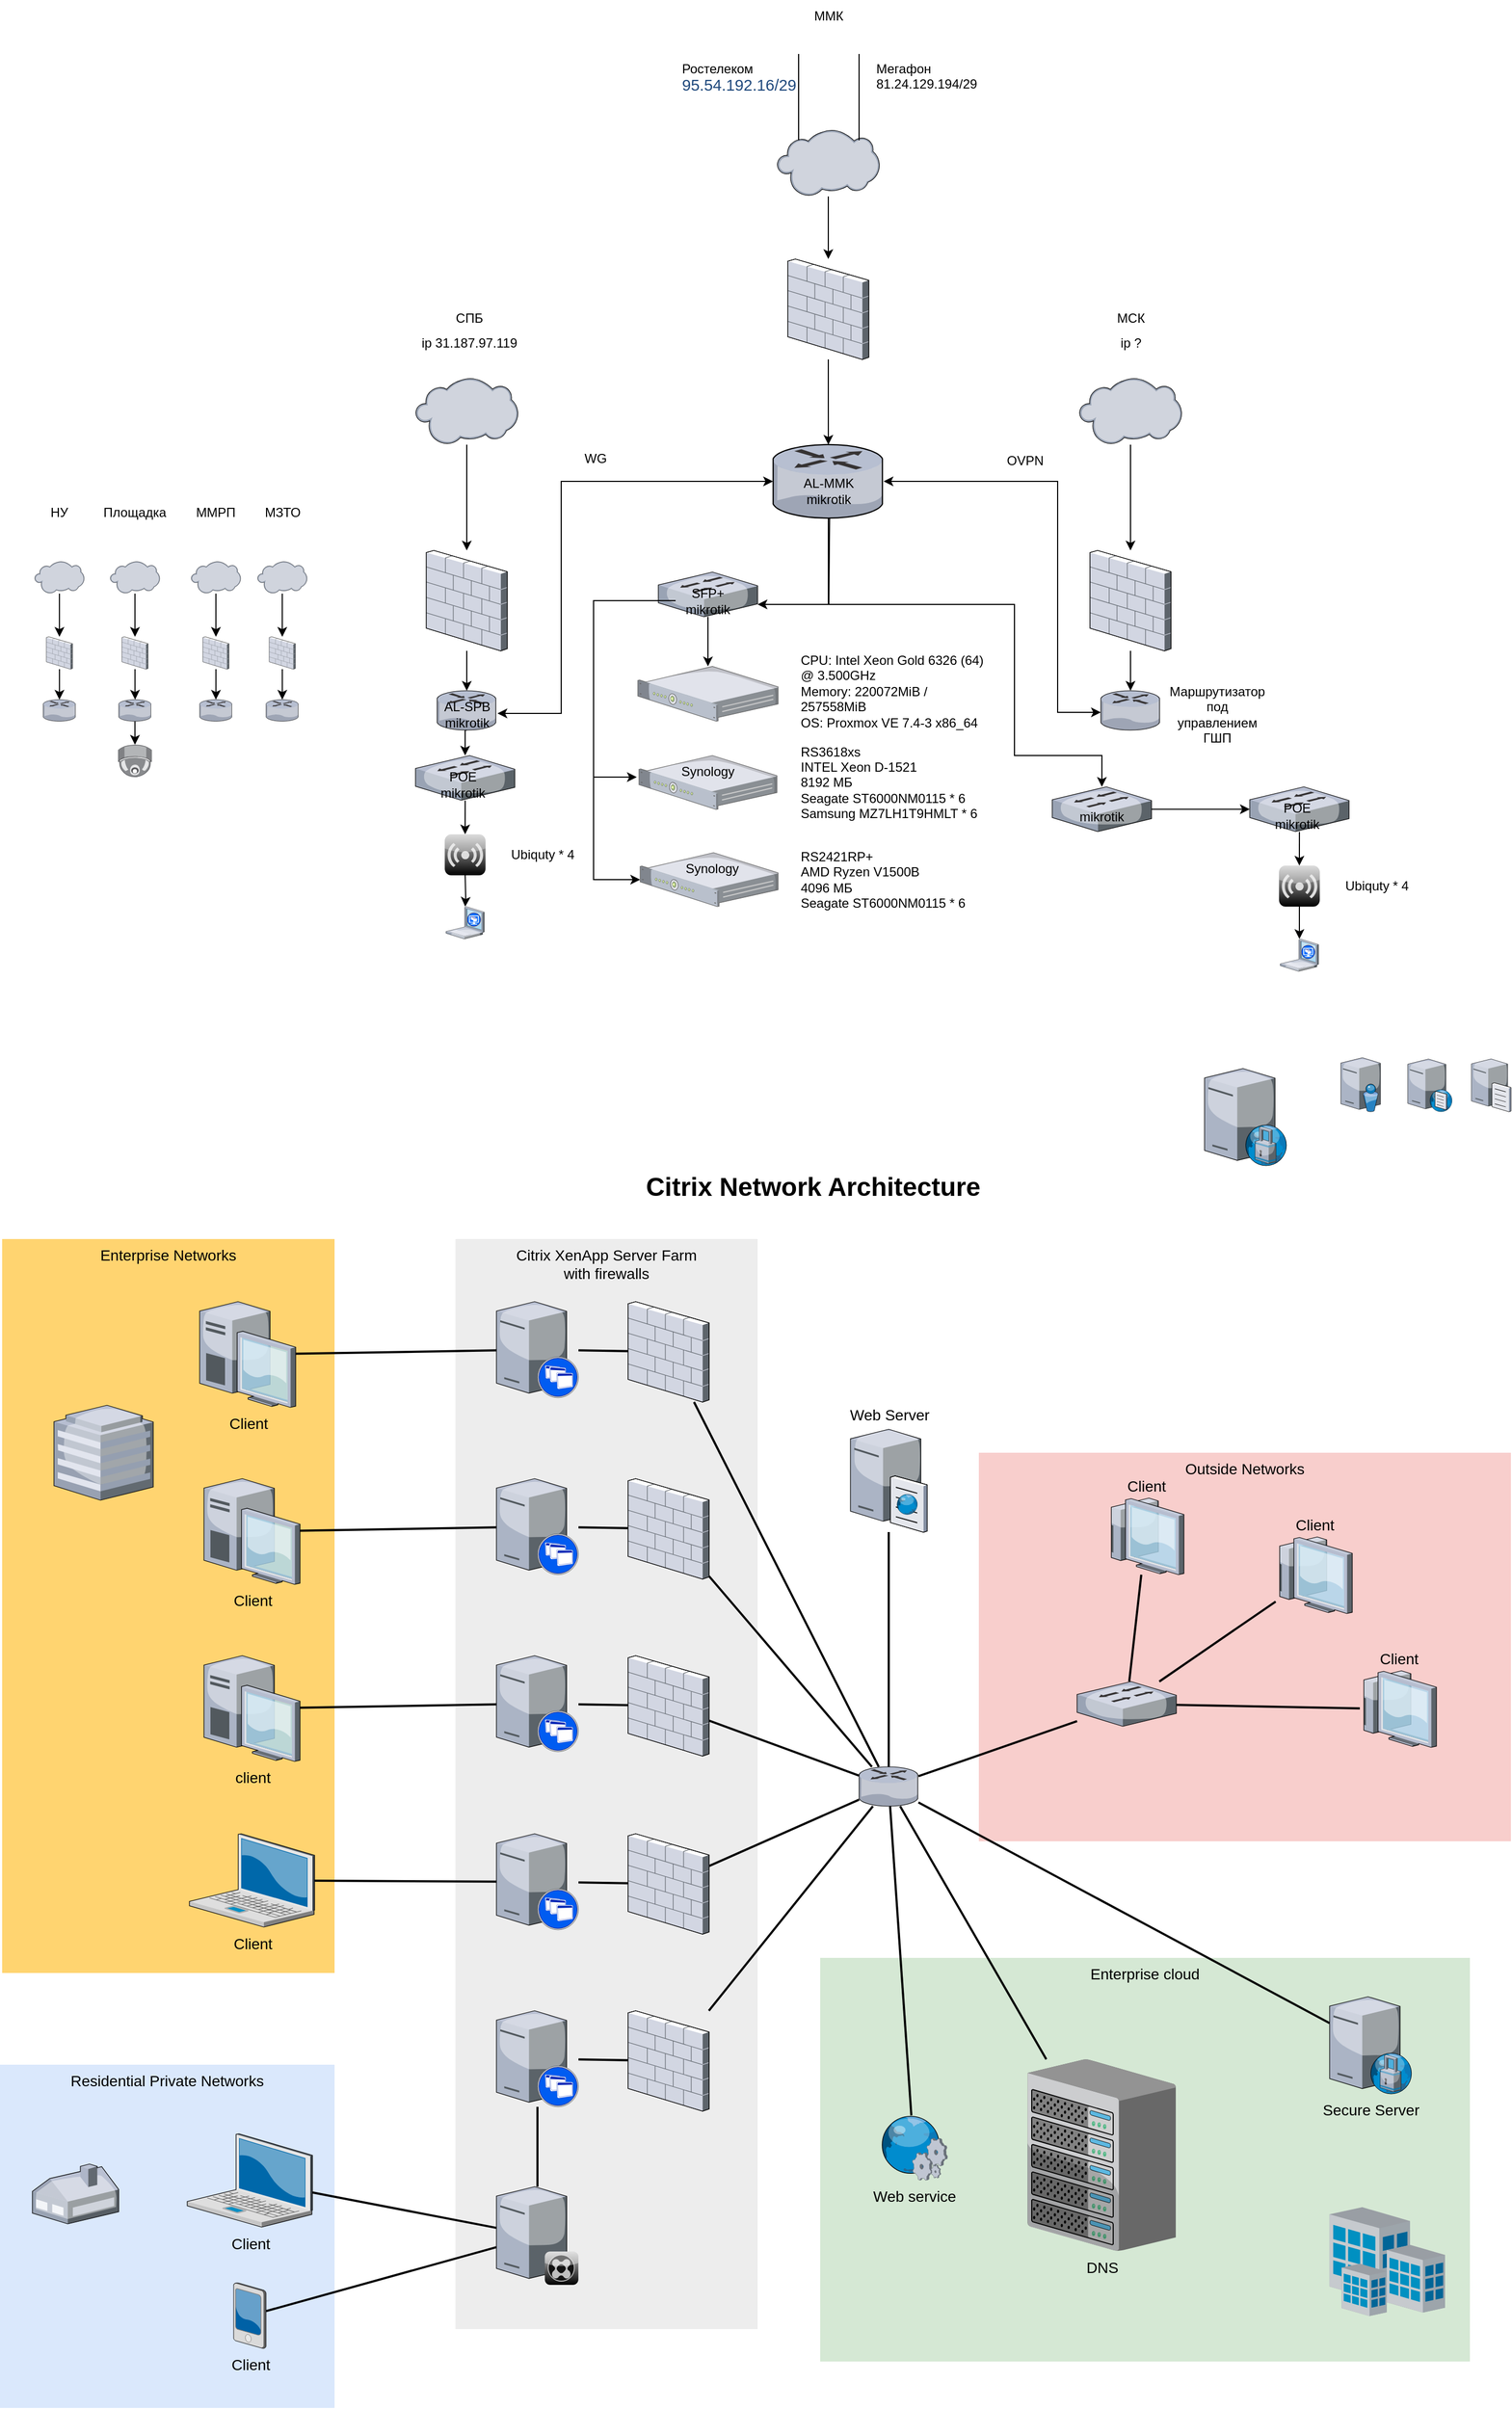 <mxfile version="24.4.13" type="github">
  <diagram name="Page-1" id="e3a06f82-3646-2815-327d-82caf3d4e204">
    <mxGraphModel dx="2074" dy="1114" grid="1" gridSize="10" guides="1" tooltips="1" connect="1" arrows="1" fold="1" page="1" pageScale="1.5" pageWidth="1169" pageHeight="826" background="none" math="0" shadow="0">
      <root>
        <mxCell id="0" style=";html=1;" />
        <mxCell id="1" style=";html=1;" parent="0" />
        <mxCell id="6a7d8f32e03d9370-61" value="Outside Networks" style="whiteSpace=wrap;html=1;fillColor=#f8cecc;fontSize=14;strokeColor=none;verticalAlign=top;" parent="1" vertex="1">
          <mxGeometry x="1027" y="1386" width="493" height="360" as="geometry" />
        </mxCell>
        <mxCell id="6a7d8f32e03d9370-60" value="Enterprise cloud" style="whiteSpace=wrap;html=1;fillColor=#d5e8d4;fontSize=14;strokeColor=none;verticalAlign=top;" parent="1" vertex="1">
          <mxGeometry x="880" y="1854" width="602" height="374" as="geometry" />
        </mxCell>
        <mxCell id="6a7d8f32e03d9370-59" value="Citrix XenApp Server Farm&lt;div&gt;with firewalls&lt;/div&gt;" style="whiteSpace=wrap;html=1;fillColor=#EDEDED;fontSize=14;strokeColor=none;verticalAlign=top;" parent="1" vertex="1">
          <mxGeometry x="542" y="1188" width="280" height="1010" as="geometry" />
        </mxCell>
        <mxCell id="6a7d8f32e03d9370-58" value="Residential Private Networks" style="whiteSpace=wrap;html=1;fillColor=#dae8fc;fontSize=14;strokeColor=none;verticalAlign=top;" parent="1" vertex="1">
          <mxGeometry x="120" y="1953" width="310" height="318" as="geometry" />
        </mxCell>
        <mxCell id="6a7d8f32e03d9370-57" value="Enterprise Networks" style="whiteSpace=wrap;html=1;fillColor=#FFD470;gradientColor=none;fontSize=14;strokeColor=none;verticalAlign=top;" parent="1" vertex="1">
          <mxGeometry x="122" y="1188" width="308" height="680" as="geometry" />
        </mxCell>
        <mxCell id="6a7d8f32e03d9370-36" style="edgeStyle=none;rounded=0;html=1;startSize=10;endSize=10;jettySize=auto;orthogonalLoop=1;fontSize=14;endArrow=none;endFill=0;strokeWidth=2;" parent="1" source="6a7d8f32e03d9370-1" target="6a7d8f32e03d9370-14" edge="1">
          <mxGeometry relative="1" as="geometry" />
        </mxCell>
        <mxCell id="6a7d8f32e03d9370-1" value="Client" style="verticalLabelPosition=bottom;aspect=fixed;html=1;verticalAlign=top;strokeColor=none;shape=mxgraph.citrix.laptop_2;fillColor=#66B2FF;gradientColor=#0066CC;fontSize=14;" parent="1" vertex="1">
          <mxGeometry x="293.5" y="2017" width="116" height="86.5" as="geometry" />
        </mxCell>
        <mxCell id="6a7d8f32e03d9370-35" style="edgeStyle=none;rounded=0;html=1;startSize=10;endSize=10;jettySize=auto;orthogonalLoop=1;fontSize=14;endArrow=none;endFill=0;strokeWidth=2;" parent="1" source="6a7d8f32e03d9370-2" target="6a7d8f32e03d9370-9" edge="1">
          <mxGeometry relative="1" as="geometry" />
        </mxCell>
        <mxCell id="6a7d8f32e03d9370-2" value="Client" style="verticalLabelPosition=bottom;aspect=fixed;html=1;verticalAlign=top;strokeColor=none;shape=mxgraph.citrix.laptop_2;fillColor=#66B2FF;gradientColor=#0066CC;fontSize=14;" parent="1" vertex="1">
          <mxGeometry x="295.5" y="1739" width="116" height="86.5" as="geometry" />
        </mxCell>
        <mxCell id="6a7d8f32e03d9370-34" style="edgeStyle=none;rounded=0;html=1;startSize=10;endSize=10;jettySize=auto;orthogonalLoop=1;fontSize=14;endArrow=none;endFill=0;strokeWidth=2;" parent="1" source="6a7d8f32e03d9370-3" target="6a7d8f32e03d9370-10" edge="1">
          <mxGeometry relative="1" as="geometry" />
        </mxCell>
        <mxCell id="6a7d8f32e03d9370-3" value="client" style="verticalLabelPosition=bottom;aspect=fixed;html=1;verticalAlign=top;strokeColor=none;shape=mxgraph.citrix.desktop;fillColor=#66B2FF;gradientColor=#0066CC;fontSize=14;" parent="1" vertex="1">
          <mxGeometry x="309.0" y="1574" width="89" height="98" as="geometry" />
        </mxCell>
        <mxCell id="6a7d8f32e03d9370-33" style="edgeStyle=none;rounded=0;html=1;startSize=10;endSize=10;jettySize=auto;orthogonalLoop=1;fontSize=14;endArrow=none;endFill=0;strokeWidth=2;" parent="1" source="6a7d8f32e03d9370-4" target="6a7d8f32e03d9370-11" edge="1">
          <mxGeometry relative="1" as="geometry" />
        </mxCell>
        <mxCell id="6a7d8f32e03d9370-4" value="Client" style="verticalLabelPosition=bottom;aspect=fixed;html=1;verticalAlign=top;strokeColor=none;shape=mxgraph.citrix.desktop;fillColor=#66B2FF;gradientColor=#0066CC;fontSize=14;" parent="1" vertex="1">
          <mxGeometry x="309.0" y="1410" width="89" height="98" as="geometry" />
        </mxCell>
        <mxCell id="6a7d8f32e03d9370-32" style="edgeStyle=none;rounded=0;html=1;startSize=10;endSize=10;jettySize=auto;orthogonalLoop=1;fontSize=14;endArrow=none;endFill=0;strokeWidth=2;" parent="1" source="6a7d8f32e03d9370-5" target="6a7d8f32e03d9370-12" edge="1">
          <mxGeometry relative="1" as="geometry" />
        </mxCell>
        <mxCell id="6a7d8f32e03d9370-5" value="Client" style="verticalLabelPosition=bottom;aspect=fixed;html=1;verticalAlign=top;strokeColor=none;shape=mxgraph.citrix.desktop;fillColor=#66B2FF;gradientColor=#0066CC;fontSize=14;" parent="1" vertex="1">
          <mxGeometry x="305.0" y="1246" width="89" height="98" as="geometry" />
        </mxCell>
        <mxCell id="6a7d8f32e03d9370-37" style="edgeStyle=none;rounded=0;html=1;startSize=10;endSize=10;jettySize=auto;orthogonalLoop=1;fontSize=14;endArrow=none;endFill=0;strokeWidth=2;" parent="1" source="6a7d8f32e03d9370-6" target="6a7d8f32e03d9370-14" edge="1">
          <mxGeometry relative="1" as="geometry" />
        </mxCell>
        <mxCell id="6a7d8f32e03d9370-6" value="Client" style="verticalLabelPosition=bottom;aspect=fixed;html=1;verticalAlign=top;strokeColor=none;shape=mxgraph.citrix.pda;fillColor=#66B2FF;gradientColor=#0066CC;fontSize=14;" parent="1" vertex="1">
          <mxGeometry x="336.5" y="2155" width="30" height="61" as="geometry" />
        </mxCell>
        <mxCell id="6a7d8f32e03d9370-39" style="edgeStyle=none;rounded=0;html=1;startSize=10;endSize=10;jettySize=auto;orthogonalLoop=1;fontSize=14;endArrow=none;endFill=0;strokeWidth=2;" parent="1" source="6a7d8f32e03d9370-8" target="6a7d8f32e03d9370-21" edge="1">
          <mxGeometry relative="1" as="geometry">
            <mxPoint x="680" y="1936" as="targetPoint" />
          </mxGeometry>
        </mxCell>
        <mxCell id="6a7d8f32e03d9370-8" value="" style="verticalLabelPosition=bottom;aspect=fixed;html=1;verticalAlign=top;strokeColor=none;shape=mxgraph.citrix.xenapp_server;fillColor=#66B2FF;gradientColor=#0066CC;fontSize=14;" parent="1" vertex="1">
          <mxGeometry x="580.0" y="1903" width="76" height="89" as="geometry" />
        </mxCell>
        <mxCell id="6a7d8f32e03d9370-40" style="edgeStyle=none;rounded=0;html=1;startSize=10;endSize=10;jettySize=auto;orthogonalLoop=1;fontSize=14;endArrow=none;endFill=0;strokeWidth=2;" parent="1" source="6a7d8f32e03d9370-9" target="6a7d8f32e03d9370-20" edge="1">
          <mxGeometry relative="1" as="geometry" />
        </mxCell>
        <mxCell id="6a7d8f32e03d9370-9" value="" style="verticalLabelPosition=bottom;aspect=fixed;html=1;verticalAlign=top;strokeColor=none;shape=mxgraph.citrix.xenapp_server;fillColor=#66B2FF;gradientColor=#0066CC;fontSize=14;" parent="1" vertex="1">
          <mxGeometry x="580.0" y="1739" width="76" height="89" as="geometry" />
        </mxCell>
        <mxCell id="6a7d8f32e03d9370-41" style="edgeStyle=none;rounded=0;html=1;startSize=10;endSize=10;jettySize=auto;orthogonalLoop=1;fontSize=14;endArrow=none;endFill=0;strokeWidth=2;" parent="1" source="6a7d8f32e03d9370-10" target="6a7d8f32e03d9370-19" edge="1">
          <mxGeometry relative="1" as="geometry" />
        </mxCell>
        <mxCell id="6a7d8f32e03d9370-10" value="" style="verticalLabelPosition=bottom;aspect=fixed;html=1;verticalAlign=top;strokeColor=none;shape=mxgraph.citrix.xenapp_server;fillColor=#66B2FF;gradientColor=#0066CC;fontSize=14;" parent="1" vertex="1">
          <mxGeometry x="580.0" y="1574" width="76" height="89" as="geometry" />
        </mxCell>
        <mxCell id="6a7d8f32e03d9370-42" style="edgeStyle=none;rounded=0;html=1;startSize=10;endSize=10;jettySize=auto;orthogonalLoop=1;fontSize=14;endArrow=none;endFill=0;strokeWidth=2;" parent="1" source="6a7d8f32e03d9370-11" target="6a7d8f32e03d9370-18" edge="1">
          <mxGeometry relative="1" as="geometry" />
        </mxCell>
        <mxCell id="6a7d8f32e03d9370-11" value="" style="verticalLabelPosition=bottom;aspect=fixed;html=1;verticalAlign=top;strokeColor=none;shape=mxgraph.citrix.xenapp_server;fillColor=#66B2FF;gradientColor=#0066CC;fontSize=14;" parent="1" vertex="1">
          <mxGeometry x="580.0" y="1410" width="76" height="89" as="geometry" />
        </mxCell>
        <mxCell id="6a7d8f32e03d9370-43" style="edgeStyle=none;rounded=0;html=1;startSize=10;endSize=10;jettySize=auto;orthogonalLoop=1;fontSize=14;endArrow=none;endFill=0;strokeWidth=2;" parent="1" source="6a7d8f32e03d9370-12" target="6a7d8f32e03d9370-17" edge="1">
          <mxGeometry relative="1" as="geometry" />
        </mxCell>
        <mxCell id="6a7d8f32e03d9370-12" value="" style="verticalLabelPosition=bottom;aspect=fixed;html=1;verticalAlign=top;strokeColor=none;shape=mxgraph.citrix.xenapp_server;fillColor=#66B2FF;gradientColor=#0066CC;fontSize=14;" parent="1" vertex="1">
          <mxGeometry x="580.0" y="1246" width="76" height="89" as="geometry" />
        </mxCell>
        <mxCell id="6a7d8f32e03d9370-50" style="edgeStyle=none;rounded=0;html=1;startSize=10;endSize=10;jettySize=auto;orthogonalLoop=1;fontSize=14;endArrow=none;endFill=0;strokeWidth=2;" parent="1" source="6a7d8f32e03d9370-13" target="6a7d8f32e03d9370-16" edge="1">
          <mxGeometry relative="1" as="geometry" />
        </mxCell>
        <mxCell id="6a7d8f32e03d9370-51" style="edgeStyle=none;rounded=0;html=1;startSize=10;endSize=10;jettySize=auto;orthogonalLoop=1;fontSize=14;endArrow=none;endFill=0;strokeWidth=2;" parent="1" source="6a7d8f32e03d9370-13" target="6a7d8f32e03d9370-15" edge="1">
          <mxGeometry relative="1" as="geometry" />
        </mxCell>
        <mxCell id="6a7d8f32e03d9370-52" style="edgeStyle=none;rounded=0;html=1;startSize=10;endSize=10;jettySize=auto;orthogonalLoop=1;fontSize=14;endArrow=none;endFill=0;strokeWidth=2;" parent="1" source="6a7d8f32e03d9370-13" target="6a7d8f32e03d9370-26" edge="1">
          <mxGeometry relative="1" as="geometry" />
        </mxCell>
        <mxCell id="6a7d8f32e03d9370-56" style="edgeStyle=none;rounded=0;html=1;startSize=10;endSize=10;jettySize=auto;orthogonalLoop=1;fontSize=14;endArrow=none;endFill=0;strokeWidth=2;" parent="1" source="6a7d8f32e03d9370-13" target="6a7d8f32e03d9370-25" edge="1">
          <mxGeometry relative="1" as="geometry" />
        </mxCell>
        <mxCell id="6a7d8f32e03d9370-13" value="" style="verticalLabelPosition=bottom;aspect=fixed;html=1;verticalAlign=top;strokeColor=none;shape=mxgraph.citrix.router;fillColor=#66B2FF;gradientColor=#0066CC;fontSize=14;" parent="1" vertex="1">
          <mxGeometry x="916" y="1677" width="55" height="36.5" as="geometry" />
        </mxCell>
        <mxCell id="6a7d8f32e03d9370-38" style="edgeStyle=none;rounded=0;html=1;startSize=10;endSize=10;jettySize=auto;orthogonalLoop=1;fontSize=14;endArrow=none;endFill=0;strokeWidth=2;" parent="1" source="6a7d8f32e03d9370-14" target="6a7d8f32e03d9370-8" edge="1">
          <mxGeometry relative="1" as="geometry" />
        </mxCell>
        <mxCell id="6a7d8f32e03d9370-14" value="" style="verticalLabelPosition=bottom;aspect=fixed;html=1;verticalAlign=top;strokeColor=none;shape=mxgraph.citrix.xenclient_synchronizer;fillColor=#CCCCCC;gradientColor=#000000;gradientDirection=south;fontSize=14;" parent="1" vertex="1">
          <mxGeometry x="580.0" y="2066" width="76" height="91" as="geometry" />
        </mxCell>
        <mxCell id="6a7d8f32e03d9370-15" value="Web Server" style="verticalLabelPosition=top;aspect=fixed;html=1;verticalAlign=bottom;strokeColor=none;shape=mxgraph.citrix.cache_server;fillColor=#66B2FF;gradientColor=#0066CC;fontSize=14;labelPosition=center;align=center;" parent="1" vertex="1">
          <mxGeometry x="908" y="1362" width="71" height="97.5" as="geometry" />
        </mxCell>
        <mxCell id="6a7d8f32e03d9370-16" value="DNS" style="verticalLabelPosition=bottom;aspect=fixed;html=1;verticalAlign=top;strokeColor=none;shape=mxgraph.citrix.chassis;fillColor=#66B2FF;gradientColor=#0066CC;fontSize=14;" parent="1" vertex="1">
          <mxGeometry x="1072" y="1948" width="137.5" height="177.5" as="geometry" />
        </mxCell>
        <mxCell id="6a7d8f32e03d9370-44" style="edgeStyle=none;rounded=0;html=1;startSize=10;endSize=10;jettySize=auto;orthogonalLoop=1;fontSize=14;endArrow=none;endFill=0;strokeWidth=2;" parent="1" source="6a7d8f32e03d9370-17" target="6a7d8f32e03d9370-13" edge="1">
          <mxGeometry relative="1" as="geometry" />
        </mxCell>
        <mxCell id="6a7d8f32e03d9370-17" value="" style="verticalLabelPosition=bottom;aspect=fixed;html=1;verticalAlign=top;strokeColor=none;shape=mxgraph.citrix.firewall;fillColor=#66B2FF;gradientColor=#0066CC;fontSize=14;" parent="1" vertex="1">
          <mxGeometry x="702" y="1246" width="75" height="93" as="geometry" />
        </mxCell>
        <mxCell id="6a7d8f32e03d9370-45" style="edgeStyle=none;rounded=0;html=1;startSize=10;endSize=10;jettySize=auto;orthogonalLoop=1;fontSize=14;endArrow=none;endFill=0;strokeWidth=2;" parent="1" source="6a7d8f32e03d9370-18" target="6a7d8f32e03d9370-13" edge="1">
          <mxGeometry relative="1" as="geometry" />
        </mxCell>
        <mxCell id="6a7d8f32e03d9370-18" value="" style="verticalLabelPosition=bottom;aspect=fixed;html=1;verticalAlign=top;strokeColor=none;shape=mxgraph.citrix.firewall;fillColor=#66B2FF;gradientColor=#0066CC;fontSize=14;" parent="1" vertex="1">
          <mxGeometry x="702" y="1410" width="75" height="93" as="geometry" />
        </mxCell>
        <mxCell id="6a7d8f32e03d9370-46" style="edgeStyle=none;rounded=0;html=1;startSize=10;endSize=10;jettySize=auto;orthogonalLoop=1;fontSize=14;endArrow=none;endFill=0;strokeWidth=2;" parent="1" source="6a7d8f32e03d9370-19" target="6a7d8f32e03d9370-13" edge="1">
          <mxGeometry relative="1" as="geometry" />
        </mxCell>
        <mxCell id="6a7d8f32e03d9370-19" value="" style="verticalLabelPosition=bottom;aspect=fixed;html=1;verticalAlign=top;strokeColor=none;shape=mxgraph.citrix.firewall;fillColor=#66B2FF;gradientColor=#0066CC;fontSize=14;" parent="1" vertex="1">
          <mxGeometry x="702" y="1574" width="75" height="93" as="geometry" />
        </mxCell>
        <mxCell id="6a7d8f32e03d9370-47" style="edgeStyle=none;rounded=0;html=1;startSize=10;endSize=10;jettySize=auto;orthogonalLoop=1;fontSize=14;endArrow=none;endFill=0;strokeWidth=2;" parent="1" source="6a7d8f32e03d9370-20" target="6a7d8f32e03d9370-13" edge="1">
          <mxGeometry relative="1" as="geometry" />
        </mxCell>
        <mxCell id="6a7d8f32e03d9370-20" value="" style="verticalLabelPosition=bottom;aspect=fixed;html=1;verticalAlign=top;strokeColor=none;shape=mxgraph.citrix.firewall;fillColor=#66B2FF;gradientColor=#0066CC;fontSize=14;" parent="1" vertex="1">
          <mxGeometry x="702" y="1739" width="75" height="93" as="geometry" />
        </mxCell>
        <mxCell id="6a7d8f32e03d9370-48" style="edgeStyle=none;rounded=0;html=1;startSize=10;endSize=10;jettySize=auto;orthogonalLoop=1;fontSize=14;endArrow=none;endFill=0;strokeWidth=2;" parent="1" source="6a7d8f32e03d9370-21" target="6a7d8f32e03d9370-13" edge="1">
          <mxGeometry relative="1" as="geometry" />
        </mxCell>
        <mxCell id="6a7d8f32e03d9370-21" value="" style="verticalLabelPosition=bottom;aspect=fixed;html=1;verticalAlign=top;strokeColor=none;shape=mxgraph.citrix.firewall;fillColor=#66B2FF;gradientColor=#0066CC;fontSize=14;" parent="1" vertex="1">
          <mxGeometry x="702" y="1903" width="75" height="93" as="geometry" />
        </mxCell>
        <mxCell id="6a7d8f32e03d9370-23" value="" style="verticalLabelPosition=bottom;aspect=fixed;html=1;verticalAlign=top;strokeColor=none;shape=mxgraph.citrix.home_office;fillColor=#66B2FF;gradientColor=#0066CC;fontSize=14;" parent="1" vertex="1">
          <mxGeometry x="150" y="2045" width="80" height="55.5" as="geometry" />
        </mxCell>
        <mxCell id="6a7d8f32e03d9370-24" value="" style="verticalLabelPosition=bottom;aspect=fixed;html=1;verticalAlign=top;strokeColor=none;shape=mxgraph.citrix.hq_enterprise;fillColor=#66B2FF;gradientColor=#0066CC;fontSize=14;" parent="1" vertex="1">
          <mxGeometry x="170" y="1342" width="92" height="88" as="geometry" />
        </mxCell>
        <mxCell id="6a7d8f32e03d9370-25" value="Secure Server" style="verticalLabelPosition=bottom;aspect=fixed;html=1;verticalAlign=top;strokeColor=none;shape=mxgraph.citrix.proxy_server;fillColor=#66B2FF;gradientColor=#0066CC;fontSize=14;" parent="1" vertex="1">
          <mxGeometry x="1352" y="1890" width="76.5" height="90" as="geometry" />
        </mxCell>
        <mxCell id="6a7d8f32e03d9370-53" style="edgeStyle=none;rounded=0;html=1;startSize=10;endSize=10;jettySize=auto;orthogonalLoop=1;fontSize=14;endArrow=none;endFill=0;strokeWidth=2;" parent="1" source="6a7d8f32e03d9370-26" target="6a7d8f32e03d9370-29" edge="1">
          <mxGeometry relative="1" as="geometry" />
        </mxCell>
        <mxCell id="6a7d8f32e03d9370-54" style="edgeStyle=none;rounded=0;html=1;startSize=10;endSize=10;jettySize=auto;orthogonalLoop=1;fontSize=14;endArrow=none;endFill=0;strokeWidth=2;" parent="1" source="6a7d8f32e03d9370-26" target="6a7d8f32e03d9370-28" edge="1">
          <mxGeometry relative="1" as="geometry" />
        </mxCell>
        <mxCell id="6a7d8f32e03d9370-55" style="edgeStyle=none;rounded=0;html=1;startSize=10;endSize=10;jettySize=auto;orthogonalLoop=1;fontSize=14;endArrow=none;endFill=0;strokeWidth=2;" parent="1" source="6a7d8f32e03d9370-26" target="6a7d8f32e03d9370-27" edge="1">
          <mxGeometry relative="1" as="geometry" />
        </mxCell>
        <mxCell id="6a7d8f32e03d9370-26" value="" style="verticalLabelPosition=bottom;aspect=fixed;html=1;verticalAlign=top;strokeColor=none;shape=mxgraph.citrix.switch;fillColor=#66B2FF;gradientColor=#0066CC;fontSize=14;" parent="1" vertex="1">
          <mxGeometry x="1118" y="1598" width="92" height="41.5" as="geometry" />
        </mxCell>
        <mxCell id="6a7d8f32e03d9370-27" value="Client" style="verticalLabelPosition=top;aspect=fixed;html=1;verticalAlign=bottom;strokeColor=none;shape=mxgraph.citrix.thin_client;fillColor=#66B2FF;gradientColor=#0066CC;fontSize=14;labelPosition=center;align=center;" parent="1" vertex="1">
          <mxGeometry x="1380" y="1588" width="71" height="71" as="geometry" />
        </mxCell>
        <mxCell id="6a7d8f32e03d9370-28" value="Client" style="verticalLabelPosition=top;aspect=fixed;html=1;verticalAlign=bottom;strokeColor=none;shape=mxgraph.citrix.thin_client;fillColor=#66B2FF;gradientColor=#0066CC;fontSize=14;labelPosition=center;align=center;" parent="1" vertex="1">
          <mxGeometry x="1302" y="1464" width="71" height="71" as="geometry" />
        </mxCell>
        <mxCell id="6a7d8f32e03d9370-29" value="Client" style="verticalLabelPosition=top;aspect=fixed;html=1;verticalAlign=bottom;strokeColor=none;shape=mxgraph.citrix.thin_client;fillColor=#66B2FF;gradientColor=#0066CC;fontSize=14;labelPosition=center;align=center;" parent="1" vertex="1">
          <mxGeometry x="1146" y="1428" width="71" height="71" as="geometry" />
        </mxCell>
        <mxCell id="6a7d8f32e03d9370-49" style="edgeStyle=none;rounded=0;html=1;startSize=10;endSize=10;jettySize=auto;orthogonalLoop=1;fontSize=14;endArrow=none;endFill=0;strokeWidth=2;" parent="1" source="6a7d8f32e03d9370-30" target="6a7d8f32e03d9370-13" edge="1">
          <mxGeometry relative="1" as="geometry" />
        </mxCell>
        <mxCell id="6a7d8f32e03d9370-30" value="Web service" style="verticalLabelPosition=bottom;aspect=fixed;html=1;verticalAlign=top;strokeColor=none;shape=mxgraph.citrix.web_service;fillColor=#66B2FF;gradientColor=#0066CC;fontSize=14;" parent="1" vertex="1">
          <mxGeometry x="935" y="2000" width="63" height="60" as="geometry" />
        </mxCell>
        <mxCell id="6a7d8f32e03d9370-31" value="" style="verticalLabelPosition=bottom;aspect=fixed;html=1;verticalAlign=top;strokeColor=none;shape=mxgraph.citrix.site;fillColor=#66B2FF;gradientColor=#0066CC;fontSize=14;" parent="1" vertex="1">
          <mxGeometry x="1352" y="2085" width="107" height="101" as="geometry" />
        </mxCell>
        <mxCell id="6a7d8f32e03d9370-62" value="Citrix Network Architecture" style="text;strokeColor=none;fillColor=none;html=1;fontSize=24;fontStyle=1;verticalAlign=middle;align=center;" parent="1" vertex="1">
          <mxGeometry x="442" y="1120" width="861" height="40" as="geometry" />
        </mxCell>
        <mxCell id="Mf7CiAhr9wkfiSuJtNNp-31" value="" style="edgeStyle=orthogonalEdgeStyle;rounded=0;orthogonalLoop=1;jettySize=auto;html=1;" edge="1" parent="1" source="Mf7CiAhr9wkfiSuJtNNp-1" target="Mf7CiAhr9wkfiSuJtNNp-55">
          <mxGeometry relative="1" as="geometry">
            <mxPoint x="850" y="600" as="targetPoint" />
            <Array as="points">
              <mxPoint x="888" y="600" />
            </Array>
          </mxGeometry>
        </mxCell>
        <mxCell id="Mf7CiAhr9wkfiSuJtNNp-35" value="" style="edgeStyle=orthogonalEdgeStyle;rounded=0;orthogonalLoop=1;jettySize=auto;html=1;entryX=1.018;entryY=0.575;entryDx=0;entryDy=0;entryPerimeter=0;startArrow=classic;startFill=1;" edge="1" parent="1" source="Mf7CiAhr9wkfiSuJtNNp-1" target="Mf7CiAhr9wkfiSuJtNNp-2">
          <mxGeometry relative="1" as="geometry">
            <mxPoint x="756.27" y="486" as="targetPoint" />
            <Array as="points">
              <mxPoint x="640" y="486" />
              <mxPoint x="640" y="701" />
            </Array>
          </mxGeometry>
        </mxCell>
        <mxCell id="Mf7CiAhr9wkfiSuJtNNp-36" value="" style="edgeStyle=orthogonalEdgeStyle;rounded=0;orthogonalLoop=1;jettySize=auto;html=1;entryX=0;entryY=0.548;entryDx=0;entryDy=0;entryPerimeter=0;startArrow=classic;startFill=1;" edge="1" parent="1" source="Mf7CiAhr9wkfiSuJtNNp-1" target="Mf7CiAhr9wkfiSuJtNNp-3">
          <mxGeometry relative="1" as="geometry">
            <mxPoint x="1018.73" y="486" as="targetPoint" />
            <Array as="points">
              <mxPoint x="1100" y="486" />
              <mxPoint x="1100" y="700" />
            </Array>
          </mxGeometry>
        </mxCell>
        <mxCell id="Mf7CiAhr9wkfiSuJtNNp-1" value="" style="verticalLabelPosition=bottom;aspect=fixed;html=1;verticalAlign=top;strokeColor=none;shape=mxgraph.citrix.router;fillColor=#66B2FF;gradientColor=#0066CC;fontSize=14;" vertex="1" parent="1">
          <mxGeometry x="836.27" y="452" width="102.46" height="68" as="geometry" />
        </mxCell>
        <mxCell id="Mf7CiAhr9wkfiSuJtNNp-106" value="" style="edgeStyle=orthogonalEdgeStyle;rounded=0;orthogonalLoop=1;jettySize=auto;html=1;exitX=0.5;exitY=1;exitDx=0;exitDy=0;" edge="1" parent="1" source="Mf7CiAhr9wkfiSuJtNNp-51" target="Mf7CiAhr9wkfiSuJtNNp-99">
          <mxGeometry relative="1" as="geometry">
            <Array as="points">
              <mxPoint x="551" y="717" />
            </Array>
          </mxGeometry>
        </mxCell>
        <mxCell id="Mf7CiAhr9wkfiSuJtNNp-2" value="" style="verticalLabelPosition=bottom;aspect=fixed;html=1;verticalAlign=top;strokeColor=none;shape=mxgraph.citrix.router;fillColor=#66B2FF;gradientColor=#0066CC;fontSize=14;" vertex="1" parent="1">
          <mxGeometry x="525" y="680" width="55" height="36.5" as="geometry" />
        </mxCell>
        <mxCell id="Mf7CiAhr9wkfiSuJtNNp-3" value="" style="verticalLabelPosition=bottom;aspect=fixed;html=1;verticalAlign=top;strokeColor=none;shape=mxgraph.citrix.router;fillColor=#66B2FF;gradientColor=#0066CC;fontSize=14;" vertex="1" parent="1">
          <mxGeometry x="1140" y="680" width="55" height="36.5" as="geometry" />
        </mxCell>
        <mxCell id="Mf7CiAhr9wkfiSuJtNNp-43" value="" style="edgeStyle=orthogonalEdgeStyle;rounded=0;orthogonalLoop=1;jettySize=auto;html=1;" edge="1" parent="1" source="Mf7CiAhr9wkfiSuJtNNp-4" target="Mf7CiAhr9wkfiSuJtNNp-2">
          <mxGeometry relative="1" as="geometry" />
        </mxCell>
        <mxCell id="Mf7CiAhr9wkfiSuJtNNp-4" value="" style="verticalLabelPosition=bottom;sketch=0;aspect=fixed;html=1;verticalAlign=top;strokeColor=none;align=center;outlineConnect=0;shape=mxgraph.citrix.firewall;" vertex="1" parent="1">
          <mxGeometry x="515" y="550" width="75" height="93" as="geometry" />
        </mxCell>
        <mxCell id="Mf7CiAhr9wkfiSuJtNNp-30" value="" style="edgeStyle=orthogonalEdgeStyle;rounded=0;orthogonalLoop=1;jettySize=auto;html=1;" edge="1" parent="1" source="Mf7CiAhr9wkfiSuJtNNp-5" target="Mf7CiAhr9wkfiSuJtNNp-1">
          <mxGeometry relative="1" as="geometry" />
        </mxCell>
        <mxCell id="Mf7CiAhr9wkfiSuJtNNp-5" value="" style="verticalLabelPosition=bottom;sketch=0;aspect=fixed;html=1;verticalAlign=top;strokeColor=none;align=center;outlineConnect=0;shape=mxgraph.citrix.firewall;" vertex="1" parent="1">
          <mxGeometry x="850" y="280" width="75" height="93" as="geometry" />
        </mxCell>
        <mxCell id="Mf7CiAhr9wkfiSuJtNNp-41" value="" style="edgeStyle=orthogonalEdgeStyle;rounded=0;orthogonalLoop=1;jettySize=auto;html=1;" edge="1" parent="1" source="Mf7CiAhr9wkfiSuJtNNp-6" target="Mf7CiAhr9wkfiSuJtNNp-3">
          <mxGeometry relative="1" as="geometry" />
        </mxCell>
        <mxCell id="Mf7CiAhr9wkfiSuJtNNp-6" value="" style="verticalLabelPosition=bottom;sketch=0;aspect=fixed;html=1;verticalAlign=top;strokeColor=none;align=center;outlineConnect=0;shape=mxgraph.citrix.firewall;" vertex="1" parent="1">
          <mxGeometry x="1130" y="550" width="75" height="93" as="geometry" />
        </mxCell>
        <mxCell id="Mf7CiAhr9wkfiSuJtNNp-42" value="" style="edgeStyle=orthogonalEdgeStyle;rounded=0;orthogonalLoop=1;jettySize=auto;html=1;" edge="1" parent="1" source="Mf7CiAhr9wkfiSuJtNNp-7" target="Mf7CiAhr9wkfiSuJtNNp-4">
          <mxGeometry relative="1" as="geometry" />
        </mxCell>
        <mxCell id="Mf7CiAhr9wkfiSuJtNNp-7" value="" style="verticalLabelPosition=bottom;sketch=0;aspect=fixed;html=1;verticalAlign=top;strokeColor=none;align=center;outlineConnect=0;shape=mxgraph.citrix.cloud;" vertex="1" parent="1">
          <mxGeometry x="505" y="390" width="95" height="62" as="geometry" />
        </mxCell>
        <mxCell id="Mf7CiAhr9wkfiSuJtNNp-29" value="" style="edgeStyle=orthogonalEdgeStyle;rounded=0;orthogonalLoop=1;jettySize=auto;html=1;" edge="1" parent="1" source="Mf7CiAhr9wkfiSuJtNNp-8" target="Mf7CiAhr9wkfiSuJtNNp-5">
          <mxGeometry relative="1" as="geometry" />
        </mxCell>
        <mxCell id="Mf7CiAhr9wkfiSuJtNNp-8" value="" style="verticalLabelPosition=bottom;sketch=0;aspect=fixed;html=1;verticalAlign=top;strokeColor=none;align=center;outlineConnect=0;shape=mxgraph.citrix.cloud;" vertex="1" parent="1">
          <mxGeometry x="840" y="160" width="95" height="62" as="geometry" />
        </mxCell>
        <mxCell id="Mf7CiAhr9wkfiSuJtNNp-40" value="" style="edgeStyle=orthogonalEdgeStyle;rounded=0;orthogonalLoop=1;jettySize=auto;html=1;" edge="1" parent="1" source="Mf7CiAhr9wkfiSuJtNNp-9" target="Mf7CiAhr9wkfiSuJtNNp-6">
          <mxGeometry relative="1" as="geometry" />
        </mxCell>
        <mxCell id="Mf7CiAhr9wkfiSuJtNNp-9" value="" style="verticalLabelPosition=bottom;sketch=0;aspect=fixed;html=1;verticalAlign=top;strokeColor=none;align=center;outlineConnect=0;shape=mxgraph.citrix.cloud;" vertex="1" parent="1">
          <mxGeometry x="1120" y="390" width="95" height="62" as="geometry" />
        </mxCell>
        <mxCell id="Mf7CiAhr9wkfiSuJtNNp-10" value="" style="verticalLabelPosition=bottom;aspect=fixed;html=1;verticalAlign=top;strokeColor=none;shape=mxgraph.citrix.router;fillColor=#66B2FF;gradientColor=#0066CC;fontSize=14;" vertex="1" parent="1">
          <mxGeometry x="366.5" y="688.25" width="30.14" height="20" as="geometry" />
        </mxCell>
        <mxCell id="Mf7CiAhr9wkfiSuJtNNp-11" value="" style="verticalLabelPosition=bottom;aspect=fixed;html=1;verticalAlign=top;strokeColor=none;shape=mxgraph.citrix.router;fillColor=#66B2FF;gradientColor=#0066CC;fontSize=14;" vertex="1" parent="1">
          <mxGeometry x="305" y="688.25" width="30.14" height="20" as="geometry" />
        </mxCell>
        <mxCell id="Mf7CiAhr9wkfiSuJtNNp-77" value="" style="edgeStyle=orthogonalEdgeStyle;rounded=0;orthogonalLoop=1;jettySize=auto;html=1;" edge="1" parent="1" source="Mf7CiAhr9wkfiSuJtNNp-13" target="Mf7CiAhr9wkfiSuJtNNp-73">
          <mxGeometry relative="1" as="geometry" />
        </mxCell>
        <mxCell id="Mf7CiAhr9wkfiSuJtNNp-13" value="" style="verticalLabelPosition=bottom;aspect=fixed;html=1;verticalAlign=top;strokeColor=none;shape=mxgraph.citrix.router;fillColor=#66B2FF;gradientColor=#0066CC;fontSize=14;" vertex="1" parent="1">
          <mxGeometry x="230" y="688.25" width="30.14" height="20" as="geometry" />
        </mxCell>
        <mxCell id="Mf7CiAhr9wkfiSuJtNNp-14" value="" style="verticalLabelPosition=bottom;aspect=fixed;html=1;verticalAlign=top;strokeColor=none;shape=mxgraph.citrix.router;fillColor=#66B2FF;gradientColor=#0066CC;fontSize=14;" vertex="1" parent="1">
          <mxGeometry x="160" y="688.25" width="30.14" height="20" as="geometry" />
        </mxCell>
        <mxCell id="Mf7CiAhr9wkfiSuJtNNp-81" value="" style="edgeStyle=orthogonalEdgeStyle;rounded=0;orthogonalLoop=1;jettySize=auto;html=1;" edge="1" parent="1" source="Mf7CiAhr9wkfiSuJtNNp-15" target="Mf7CiAhr9wkfiSuJtNNp-10">
          <mxGeometry relative="1" as="geometry" />
        </mxCell>
        <mxCell id="Mf7CiAhr9wkfiSuJtNNp-15" value="" style="verticalLabelPosition=bottom;sketch=0;aspect=fixed;html=1;verticalAlign=top;strokeColor=none;align=center;outlineConnect=0;shape=mxgraph.citrix.firewall;" vertex="1" parent="1">
          <mxGeometry x="369.48" y="630" width="24.19" height="30" as="geometry" />
        </mxCell>
        <mxCell id="Mf7CiAhr9wkfiSuJtNNp-79" value="" style="edgeStyle=orthogonalEdgeStyle;rounded=0;orthogonalLoop=1;jettySize=auto;html=1;" edge="1" parent="1" source="Mf7CiAhr9wkfiSuJtNNp-16" target="Mf7CiAhr9wkfiSuJtNNp-11">
          <mxGeometry relative="1" as="geometry" />
        </mxCell>
        <mxCell id="Mf7CiAhr9wkfiSuJtNNp-16" value="" style="verticalLabelPosition=bottom;sketch=0;aspect=fixed;html=1;verticalAlign=top;strokeColor=none;align=center;outlineConnect=0;shape=mxgraph.citrix.firewall;" vertex="1" parent="1">
          <mxGeometry x="307.98" y="630" width="24.19" height="30" as="geometry" />
        </mxCell>
        <mxCell id="Mf7CiAhr9wkfiSuJtNNp-76" value="" style="edgeStyle=orthogonalEdgeStyle;rounded=0;orthogonalLoop=1;jettySize=auto;html=1;entryX=0.505;entryY=-0.002;entryDx=0;entryDy=0;entryPerimeter=0;" edge="1" parent="1" source="Mf7CiAhr9wkfiSuJtNNp-17" target="Mf7CiAhr9wkfiSuJtNNp-13">
          <mxGeometry relative="1" as="geometry" />
        </mxCell>
        <mxCell id="Mf7CiAhr9wkfiSuJtNNp-17" value="" style="verticalLabelPosition=bottom;sketch=0;aspect=fixed;html=1;verticalAlign=top;strokeColor=none;align=center;outlineConnect=0;shape=mxgraph.citrix.firewall;" vertex="1" parent="1">
          <mxGeometry x="232.98" y="630" width="24.19" height="30" as="geometry" />
        </mxCell>
        <mxCell id="Mf7CiAhr9wkfiSuJtNNp-83" value="" style="edgeStyle=orthogonalEdgeStyle;rounded=0;orthogonalLoop=1;jettySize=auto;html=1;" edge="1" parent="1" source="Mf7CiAhr9wkfiSuJtNNp-18" target="Mf7CiAhr9wkfiSuJtNNp-14">
          <mxGeometry relative="1" as="geometry" />
        </mxCell>
        <mxCell id="Mf7CiAhr9wkfiSuJtNNp-18" value="" style="verticalLabelPosition=bottom;sketch=0;aspect=fixed;html=1;verticalAlign=top;strokeColor=none;align=center;outlineConnect=0;shape=mxgraph.citrix.firewall;" vertex="1" parent="1">
          <mxGeometry x="162.98" y="630" width="24.19" height="30" as="geometry" />
        </mxCell>
        <mxCell id="Mf7CiAhr9wkfiSuJtNNp-80" value="" style="edgeStyle=orthogonalEdgeStyle;rounded=0;orthogonalLoop=1;jettySize=auto;html=1;" edge="1" parent="1" source="Mf7CiAhr9wkfiSuJtNNp-19" target="Mf7CiAhr9wkfiSuJtNNp-15">
          <mxGeometry relative="1" as="geometry" />
        </mxCell>
        <mxCell id="Mf7CiAhr9wkfiSuJtNNp-19" value="" style="verticalLabelPosition=bottom;sketch=0;aspect=fixed;html=1;verticalAlign=top;strokeColor=none;align=center;outlineConnect=0;shape=mxgraph.citrix.cloud;" vertex="1" parent="1">
          <mxGeometry x="358.58" y="560" width="45.97" height="30" as="geometry" />
        </mxCell>
        <mxCell id="Mf7CiAhr9wkfiSuJtNNp-78" value="" style="edgeStyle=orthogonalEdgeStyle;rounded=0;orthogonalLoop=1;jettySize=auto;html=1;" edge="1" parent="1" source="Mf7CiAhr9wkfiSuJtNNp-20" target="Mf7CiAhr9wkfiSuJtNNp-16">
          <mxGeometry relative="1" as="geometry" />
        </mxCell>
        <mxCell id="Mf7CiAhr9wkfiSuJtNNp-20" value="" style="verticalLabelPosition=bottom;sketch=0;aspect=fixed;html=1;verticalAlign=top;strokeColor=none;align=center;outlineConnect=0;shape=mxgraph.citrix.cloud;" vertex="1" parent="1">
          <mxGeometry x="297.09" y="560" width="45.97" height="30" as="geometry" />
        </mxCell>
        <mxCell id="Mf7CiAhr9wkfiSuJtNNp-74" value="" style="edgeStyle=orthogonalEdgeStyle;rounded=0;orthogonalLoop=1;jettySize=auto;html=1;" edge="1" parent="1" source="Mf7CiAhr9wkfiSuJtNNp-21" target="Mf7CiAhr9wkfiSuJtNNp-17">
          <mxGeometry relative="1" as="geometry" />
        </mxCell>
        <mxCell id="Mf7CiAhr9wkfiSuJtNNp-21" value="" style="verticalLabelPosition=bottom;sketch=0;aspect=fixed;html=1;verticalAlign=top;strokeColor=none;align=center;outlineConnect=0;shape=mxgraph.citrix.cloud;" vertex="1" parent="1">
          <mxGeometry x="222.08" y="560" width="45.97" height="30" as="geometry" />
        </mxCell>
        <mxCell id="Mf7CiAhr9wkfiSuJtNNp-82" value="" style="edgeStyle=orthogonalEdgeStyle;rounded=0;orthogonalLoop=1;jettySize=auto;html=1;" edge="1" parent="1" source="Mf7CiAhr9wkfiSuJtNNp-22" target="Mf7CiAhr9wkfiSuJtNNp-18">
          <mxGeometry relative="1" as="geometry" />
        </mxCell>
        <mxCell id="Mf7CiAhr9wkfiSuJtNNp-22" value="" style="verticalLabelPosition=bottom;sketch=0;aspect=fixed;html=1;verticalAlign=top;strokeColor=none;align=center;outlineConnect=0;shape=mxgraph.citrix.cloud;" vertex="1" parent="1">
          <mxGeometry x="152.09" y="560" width="45.97" height="30" as="geometry" />
        </mxCell>
        <mxCell id="Mf7CiAhr9wkfiSuJtNNp-23" value="" style="verticalLabelPosition=bottom;sketch=0;aspect=fixed;html=1;verticalAlign=top;strokeColor=none;align=center;outlineConnect=0;shape=mxgraph.citrix.1u_2u_server;" vertex="1" parent="1">
          <mxGeometry x="711" y="657.42" width="130" height="50.83" as="geometry" />
        </mxCell>
        <mxCell id="Mf7CiAhr9wkfiSuJtNNp-27" value="" style="endArrow=none;html=1;rounded=0;" edge="1" parent="1">
          <mxGeometry width="50" height="50" relative="1" as="geometry">
            <mxPoint x="860" y="170" as="sourcePoint" />
            <mxPoint x="860" y="90" as="targetPoint" />
          </mxGeometry>
        </mxCell>
        <mxCell id="Mf7CiAhr9wkfiSuJtNNp-28" value="" style="endArrow=none;html=1;rounded=0;" edge="1" parent="1">
          <mxGeometry width="50" height="50" relative="1" as="geometry">
            <mxPoint x="916" y="170" as="sourcePoint" />
            <mxPoint x="916" y="90" as="targetPoint" />
          </mxGeometry>
        </mxCell>
        <mxCell id="Mf7CiAhr9wkfiSuJtNNp-33" value="&lt;div&gt;Мегафон&lt;br&gt;&lt;/div&gt;&lt;div&gt;81.24.129.194/29&lt;/div&gt;" style="text;html=1;whiteSpace=wrap;overflow=hidden;rounded=0;" vertex="1" parent="1">
          <mxGeometry x="930" y="90" width="110" height="50" as="geometry" />
        </mxCell>
        <mxCell id="Mf7CiAhr9wkfiSuJtNNp-34" value="&lt;div&gt;Ростелеком&lt;/div&gt;&lt;div&gt;&lt;span style=&quot;font-size:11.0pt;font-family:&amp;quot;Calibri&amp;quot;,sans-serif;&lt;br/&gt;mso-fareast-font-family:Calibri;mso-fareast-theme-font:minor-latin;color:#1F497D;&lt;br/&gt;mso-ansi-language:RU;mso-fareast-language:RU;mso-bidi-language:AR-SA&quot;&gt;95.54.192.16/29&lt;/span&gt;&lt;/div&gt;" style="text;html=1;whiteSpace=wrap;overflow=hidden;rounded=0;" vertex="1" parent="1">
          <mxGeometry x="750" y="90" width="110" height="50" as="geometry" />
        </mxCell>
        <mxCell id="Mf7CiAhr9wkfiSuJtNNp-37" value="&lt;div&gt;ММК&lt;/div&gt;" style="text;html=1;align=center;verticalAlign=middle;whiteSpace=wrap;rounded=0;" vertex="1" parent="1">
          <mxGeometry x="857.5" y="40" width="60" height="30" as="geometry" />
        </mxCell>
        <mxCell id="Mf7CiAhr9wkfiSuJtNNp-38" value="СПБ" style="text;html=1;align=center;verticalAlign=middle;whiteSpace=wrap;rounded=0;" vertex="1" parent="1">
          <mxGeometry x="525" y="320" width="60" height="30" as="geometry" />
        </mxCell>
        <mxCell id="Mf7CiAhr9wkfiSuJtNNp-39" value="МСК" style="text;html=1;align=center;verticalAlign=middle;whiteSpace=wrap;rounded=0;" vertex="1" parent="1">
          <mxGeometry x="1137.5" y="320" width="60" height="30" as="geometry" />
        </mxCell>
        <mxCell id="Mf7CiAhr9wkfiSuJtNNp-44" value="" style="verticalLabelPosition=bottom;sketch=0;aspect=fixed;html=1;verticalAlign=top;strokeColor=none;align=center;outlineConnect=0;shape=mxgraph.citrix.directory_server;" vertex="1" parent="1">
          <mxGeometry x="1362.4" y="1020" width="36.72" height="50" as="geometry" />
        </mxCell>
        <mxCell id="Mf7CiAhr9wkfiSuJtNNp-45" value="" style="verticalLabelPosition=bottom;sketch=0;aspect=fixed;html=1;verticalAlign=top;strokeColor=none;align=center;outlineConnect=0;shape=mxgraph.citrix.dns_server;" vertex="1" parent="1">
          <mxGeometry x="1424.4" y="1020" width="41.35" height="50" as="geometry" />
        </mxCell>
        <mxCell id="Mf7CiAhr9wkfiSuJtNNp-46" value="" style="verticalLabelPosition=bottom;sketch=0;aspect=fixed;html=1;verticalAlign=top;strokeColor=none;align=center;outlineConnect=0;shape=mxgraph.citrix.file_server;" vertex="1" parent="1">
          <mxGeometry x="1483.4" y="1020" width="36.6" height="50" as="geometry" />
        </mxCell>
        <mxCell id="Mf7CiAhr9wkfiSuJtNNp-47" value="" style="verticalLabelPosition=bottom;sketch=0;aspect=fixed;html=1;verticalAlign=top;strokeColor=none;align=center;outlineConnect=0;shape=mxgraph.citrix.proxy_server;" vertex="1" parent="1">
          <mxGeometry x="1236.13" y="1030" width="76.5" height="90" as="geometry" />
        </mxCell>
        <mxCell id="Mf7CiAhr9wkfiSuJtNNp-48" value="&lt;div&gt;AL-MMK&lt;/div&gt;&lt;div&gt;mikrotik&lt;br&gt;&lt;/div&gt;" style="text;html=1;align=center;verticalAlign=middle;whiteSpace=wrap;rounded=0;" vertex="1" parent="1">
          <mxGeometry x="857.5" y="480" width="60" height="30" as="geometry" />
        </mxCell>
        <mxCell id="Mf7CiAhr9wkfiSuJtNNp-49" value="Маршрутизатор под управлением ГШП" style="text;html=1;align=center;verticalAlign=middle;whiteSpace=wrap;rounded=0;" vertex="1" parent="1">
          <mxGeometry x="1217.5" y="686.5" width="60" height="30" as="geometry" />
        </mxCell>
        <mxCell id="Mf7CiAhr9wkfiSuJtNNp-50" value="ip ?" style="text;html=1;align=center;verticalAlign=middle;whiteSpace=wrap;rounded=0;" vertex="1" parent="1">
          <mxGeometry x="1137.5" y="343" width="60" height="30" as="geometry" />
        </mxCell>
        <mxCell id="Mf7CiAhr9wkfiSuJtNNp-51" value="&lt;div&gt;AL-SPB&lt;/div&gt;&lt;div&gt;mikrotik&lt;/div&gt;" style="text;html=1;align=center;verticalAlign=middle;whiteSpace=wrap;rounded=0;" vertex="1" parent="1">
          <mxGeometry x="522.5" y="686.5" width="60" height="30" as="geometry" />
        </mxCell>
        <mxCell id="Mf7CiAhr9wkfiSuJtNNp-52" value="ip 31.187.97.119" style="text;html=1;align=center;verticalAlign=middle;whiteSpace=wrap;rounded=0;" vertex="1" parent="1">
          <mxGeometry x="500" y="343" width="110" height="30" as="geometry" />
        </mxCell>
        <mxCell id="Mf7CiAhr9wkfiSuJtNNp-54" value="CPU: Intel Xeon Gold 6326 (64) @ 3.500GHz&lt;br&gt;Memory: 220072MiB / 257558MiB&lt;br&gt;OS: Proxmox VE 7.4-3 x86_64" style="text;html=1;whiteSpace=wrap;overflow=hidden;rounded=0;" vertex="1" parent="1">
          <mxGeometry x="860" y="637.83" width="180" height="90" as="geometry" />
        </mxCell>
        <mxCell id="Mf7CiAhr9wkfiSuJtNNp-56" value="" style="edgeStyle=orthogonalEdgeStyle;rounded=0;orthogonalLoop=1;jettySize=auto;html=1;" edge="1" parent="1" source="Mf7CiAhr9wkfiSuJtNNp-55" target="Mf7CiAhr9wkfiSuJtNNp-23">
          <mxGeometry relative="1" as="geometry" />
        </mxCell>
        <mxCell id="Mf7CiAhr9wkfiSuJtNNp-55" value="" style="verticalLabelPosition=bottom;sketch=0;aspect=fixed;html=1;verticalAlign=top;strokeColor=none;align=center;outlineConnect=0;shape=mxgraph.citrix.switch;" vertex="1" parent="1">
          <mxGeometry x="730" y="570" width="92" height="41.5" as="geometry" />
        </mxCell>
        <mxCell id="Mf7CiAhr9wkfiSuJtNNp-63" value="" style="edgeStyle=orthogonalEdgeStyle;rounded=0;orthogonalLoop=1;jettySize=auto;html=1;" edge="1" parent="1" source="Mf7CiAhr9wkfiSuJtNNp-57" target="Mf7CiAhr9wkfiSuJtNNp-61">
          <mxGeometry relative="1" as="geometry">
            <mxPoint x="660" y="850" as="targetPoint" />
            <Array as="points">
              <mxPoint x="670" y="597" />
              <mxPoint x="670" y="855" />
            </Array>
          </mxGeometry>
        </mxCell>
        <mxCell id="Mf7CiAhr9wkfiSuJtNNp-57" value="&lt;div&gt;SFP+&lt;/div&gt;&lt;div&gt;mikrotik&lt;/div&gt;" style="text;html=1;align=center;verticalAlign=middle;whiteSpace=wrap;rounded=0;" vertex="1" parent="1">
          <mxGeometry x="746" y="581.5" width="60" height="30" as="geometry" />
        </mxCell>
        <mxCell id="Mf7CiAhr9wkfiSuJtNNp-58" value="" style="verticalLabelPosition=bottom;sketch=0;aspect=fixed;html=1;verticalAlign=top;strokeColor=none;align=center;outlineConnect=0;shape=mxgraph.citrix.1u_2u_server;" vertex="1" parent="1">
          <mxGeometry x="712.06" y="740" width="127.88" height="50" as="geometry" />
        </mxCell>
        <mxCell id="Mf7CiAhr9wkfiSuJtNNp-60" value="RS3618xs&lt;br&gt;INTEL Xeon D-1521&lt;br&gt;8192 МБ&lt;br&gt;Seagate ST6000NM0115 * 6&lt;br&gt;Samsung MZ7LH1T9HMLT * 6" style="text;html=1;align=left;verticalAlign=middle;whiteSpace=wrap;rounded=0;" vertex="1" parent="1">
          <mxGeometry x="860" y="720" width="200" height="90" as="geometry" />
        </mxCell>
        <mxCell id="Mf7CiAhr9wkfiSuJtNNp-61" value="" style="verticalLabelPosition=bottom;sketch=0;aspect=fixed;html=1;verticalAlign=top;strokeColor=none;align=center;outlineConnect=0;shape=mxgraph.citrix.1u_2u_server;" vertex="1" parent="1">
          <mxGeometry x="713.12" y="830" width="127.88" height="50" as="geometry" />
        </mxCell>
        <mxCell id="Mf7CiAhr9wkfiSuJtNNp-62" value="&lt;div align=&quot;left&quot;&gt;RS2421RP+&lt;br&gt;AMD Ryzen V1500B&lt;br&gt;4096 МБ&lt;br&gt;&lt;/div&gt;&lt;div align=&quot;left&quot;&gt;Seagate ST6000NM0115 * 6&lt;/div&gt;" style="text;html=1;align=left;verticalAlign=middle;whiteSpace=wrap;rounded=0;" vertex="1" parent="1">
          <mxGeometry x="860" y="820" width="220" height="70" as="geometry" />
        </mxCell>
        <mxCell id="Mf7CiAhr9wkfiSuJtNNp-65" value="" style="endArrow=classic;html=1;rounded=0;" edge="1" parent="1">
          <mxGeometry width="50" height="50" relative="1" as="geometry">
            <mxPoint x="670" y="760" as="sourcePoint" />
            <mxPoint x="710" y="760" as="targetPoint" />
          </mxGeometry>
        </mxCell>
        <mxCell id="Mf7CiAhr9wkfiSuJtNNp-66" value="&lt;div&gt;Synology&lt;/div&gt;" style="text;html=1;align=center;verticalAlign=middle;whiteSpace=wrap;rounded=0;" vertex="1" parent="1">
          <mxGeometry x="746" y="740" width="60" height="30" as="geometry" />
        </mxCell>
        <mxCell id="Mf7CiAhr9wkfiSuJtNNp-67" value="&lt;div&gt;Synology&lt;/div&gt;" style="text;html=1;align=center;verticalAlign=middle;whiteSpace=wrap;rounded=0;" vertex="1" parent="1">
          <mxGeometry x="750" y="830" width="60" height="30" as="geometry" />
        </mxCell>
        <mxCell id="Mf7CiAhr9wkfiSuJtNNp-69" value="МЗТО" style="text;html=1;align=center;verticalAlign=middle;whiteSpace=wrap;rounded=0;" vertex="1" parent="1">
          <mxGeometry x="351.57" y="500" width="60" height="30" as="geometry" />
        </mxCell>
        <mxCell id="Mf7CiAhr9wkfiSuJtNNp-70" value="ММРП" style="text;html=1;align=center;verticalAlign=middle;whiteSpace=wrap;rounded=0;" vertex="1" parent="1">
          <mxGeometry x="290.07" y="500" width="60" height="30" as="geometry" />
        </mxCell>
        <mxCell id="Mf7CiAhr9wkfiSuJtNNp-71" value="НУ" style="text;html=1;align=center;verticalAlign=middle;whiteSpace=wrap;rounded=0;" vertex="1" parent="1">
          <mxGeometry x="145.07" y="500" width="60" height="30" as="geometry" />
        </mxCell>
        <mxCell id="Mf7CiAhr9wkfiSuJtNNp-72" value="Площадка" style="text;html=1;align=center;verticalAlign=middle;whiteSpace=wrap;rounded=0;" vertex="1" parent="1">
          <mxGeometry x="215.07" y="500" width="60" height="30" as="geometry" />
        </mxCell>
        <mxCell id="Mf7CiAhr9wkfiSuJtNNp-73" value="" style="image;points=[];aspect=fixed;html=1;align=center;shadow=0;dashed=0;image=img/lib/allied_telesis/security/Surveillance_Camera_Ceiling.svg;" vertex="1" parent="1">
          <mxGeometry x="229.3" y="730" width="31.53" height="30" as="geometry" />
        </mxCell>
        <mxCell id="Mf7CiAhr9wkfiSuJtNNp-98" value="" style="edgeStyle=orthogonalEdgeStyle;rounded=0;orthogonalLoop=1;jettySize=auto;html=1;" edge="1" parent="1" source="Mf7CiAhr9wkfiSuJtNNp-84" target="Mf7CiAhr9wkfiSuJtNNp-85">
          <mxGeometry relative="1" as="geometry" />
        </mxCell>
        <mxCell id="Mf7CiAhr9wkfiSuJtNNp-84" value="" style="verticalLabelPosition=bottom;sketch=0;aspect=fixed;html=1;verticalAlign=top;strokeColor=none;align=center;outlineConnect=0;shape=mxgraph.citrix.switch;" vertex="1" parent="1">
          <mxGeometry x="1095" y="769" width="92" height="41.5" as="geometry" />
        </mxCell>
        <mxCell id="Mf7CiAhr9wkfiSuJtNNp-85" value="" style="verticalLabelPosition=bottom;sketch=0;aspect=fixed;html=1;verticalAlign=top;strokeColor=none;align=center;outlineConnect=0;shape=mxgraph.citrix.switch;" vertex="1" parent="1">
          <mxGeometry x="1278" y="769" width="92" height="41.5" as="geometry" />
        </mxCell>
        <mxCell id="Mf7CiAhr9wkfiSuJtNNp-89" value="" style="edgeStyle=orthogonalEdgeStyle;rounded=0;orthogonalLoop=1;jettySize=auto;html=1;exitX=0.512;exitY=1.027;exitDx=0;exitDy=0;exitPerimeter=0;" edge="1" parent="1" source="Mf7CiAhr9wkfiSuJtNNp-1" target="Mf7CiAhr9wkfiSuJtNNp-84">
          <mxGeometry relative="1" as="geometry">
            <mxPoint x="898" y="520" as="sourcePoint" />
            <mxPoint x="1370" y="880" as="targetPoint" />
            <Array as="points">
              <mxPoint x="889" y="520" />
              <mxPoint x="888" y="520" />
              <mxPoint x="888" y="600" />
              <mxPoint x="1060" y="600" />
              <mxPoint x="1060" y="740" />
              <mxPoint x="1141" y="740" />
            </Array>
          </mxGeometry>
        </mxCell>
        <mxCell id="Mf7CiAhr9wkfiSuJtNNp-97" value="" style="edgeStyle=orthogonalEdgeStyle;rounded=0;orthogonalLoop=1;jettySize=auto;html=1;" edge="1" parent="1" source="Mf7CiAhr9wkfiSuJtNNp-90" target="Mf7CiAhr9wkfiSuJtNNp-96">
          <mxGeometry relative="1" as="geometry" />
        </mxCell>
        <mxCell id="Mf7CiAhr9wkfiSuJtNNp-90" value="" style="verticalLabelPosition=bottom;sketch=0;aspect=fixed;html=1;verticalAlign=top;strokeColor=none;align=center;outlineConnect=0;shape=mxgraph.citrix.role_repeater;fillColor=#CCCCCC;gradientColor=#000000;gradientDirection=south;" vertex="1" parent="1">
          <mxGeometry x="1305" y="842" width="38" height="38" as="geometry" />
        </mxCell>
        <mxCell id="Mf7CiAhr9wkfiSuJtNNp-92" value="" style="edgeStyle=orthogonalEdgeStyle;rounded=0;orthogonalLoop=1;jettySize=auto;html=1;exitX=0.534;exitY=1.01;exitDx=0;exitDy=0;exitPerimeter=0;" edge="1" parent="1" source="Mf7CiAhr9wkfiSuJtNNp-91" target="Mf7CiAhr9wkfiSuJtNNp-90">
          <mxGeometry relative="1" as="geometry" />
        </mxCell>
        <mxCell id="Mf7CiAhr9wkfiSuJtNNp-91" value="&lt;div&gt;POE&lt;/div&gt;mikrotik" style="text;html=1;align=center;verticalAlign=middle;whiteSpace=wrap;rounded=0;" vertex="1" parent="1">
          <mxGeometry x="1292" y="780.5" width="60" height="30" as="geometry" />
        </mxCell>
        <mxCell id="Mf7CiAhr9wkfiSuJtNNp-93" value="Ubiquty * 4" style="text;html=1;align=center;verticalAlign=middle;whiteSpace=wrap;rounded=0;" vertex="1" parent="1">
          <mxGeometry x="1362.4" y="846" width="67.6" height="30" as="geometry" />
        </mxCell>
        <mxCell id="Mf7CiAhr9wkfiSuJtNNp-94" value="WG" style="text;html=1;align=center;verticalAlign=middle;whiteSpace=wrap;rounded=0;" vertex="1" parent="1">
          <mxGeometry x="642" y="450" width="60" height="30" as="geometry" />
        </mxCell>
        <mxCell id="Mf7CiAhr9wkfiSuJtNNp-95" value="OVPN" style="text;html=1;align=center;verticalAlign=middle;whiteSpace=wrap;rounded=0;" vertex="1" parent="1">
          <mxGeometry x="1040" y="452" width="60" height="30" as="geometry" />
        </mxCell>
        <mxCell id="Mf7CiAhr9wkfiSuJtNNp-96" value="" style="verticalLabelPosition=bottom;sketch=0;aspect=fixed;html=1;verticalAlign=top;strokeColor=none;align=center;outlineConnect=0;shape=mxgraph.citrix.xenclient;" vertex="1" parent="1">
          <mxGeometry x="1306.27" y="910" width="35.45" height="30" as="geometry" />
        </mxCell>
        <mxCell id="Mf7CiAhr9wkfiSuJtNNp-99" value="" style="verticalLabelPosition=bottom;sketch=0;aspect=fixed;html=1;verticalAlign=top;strokeColor=none;align=center;outlineConnect=0;shape=mxgraph.citrix.switch;" vertex="1" parent="1">
          <mxGeometry x="505" y="740" width="92" height="41.5" as="geometry" />
        </mxCell>
        <mxCell id="Mf7CiAhr9wkfiSuJtNNp-100" value="" style="verticalLabelPosition=bottom;sketch=0;aspect=fixed;html=1;verticalAlign=top;strokeColor=none;align=center;outlineConnect=0;shape=mxgraph.citrix.role_repeater;fillColor=#CCCCCC;gradientColor=#000000;gradientDirection=south;" vertex="1" parent="1">
          <mxGeometry x="532" y="813" width="38" height="38" as="geometry" />
        </mxCell>
        <mxCell id="Mf7CiAhr9wkfiSuJtNNp-101" value="" style="edgeStyle=orthogonalEdgeStyle;rounded=0;orthogonalLoop=1;jettySize=auto;html=1;exitX=0.534;exitY=1.01;exitDx=0;exitDy=0;exitPerimeter=0;" edge="1" parent="1" source="Mf7CiAhr9wkfiSuJtNNp-102" target="Mf7CiAhr9wkfiSuJtNNp-100">
          <mxGeometry relative="1" as="geometry" />
        </mxCell>
        <mxCell id="Mf7CiAhr9wkfiSuJtNNp-102" value="&lt;div&gt;POE&lt;/div&gt;mikrotik" style="text;html=1;align=center;verticalAlign=middle;whiteSpace=wrap;rounded=0;" vertex="1" parent="1">
          <mxGeometry x="519" y="751.5" width="60" height="30" as="geometry" />
        </mxCell>
        <mxCell id="Mf7CiAhr9wkfiSuJtNNp-103" value="Ubiquty * 4" style="text;html=1;align=center;verticalAlign=middle;whiteSpace=wrap;rounded=0;" vertex="1" parent="1">
          <mxGeometry x="589.4" y="817" width="67.6" height="30" as="geometry" />
        </mxCell>
        <mxCell id="Mf7CiAhr9wkfiSuJtNNp-107" value="" style="edgeStyle=orthogonalEdgeStyle;rounded=0;orthogonalLoop=1;jettySize=auto;html=1;" edge="1" parent="1" target="Mf7CiAhr9wkfiSuJtNNp-108">
          <mxGeometry relative="1" as="geometry">
            <mxPoint x="551.01" y="850" as="sourcePoint" />
          </mxGeometry>
        </mxCell>
        <mxCell id="Mf7CiAhr9wkfiSuJtNNp-108" value="" style="verticalLabelPosition=bottom;sketch=0;aspect=fixed;html=1;verticalAlign=top;strokeColor=none;align=center;outlineConnect=0;shape=mxgraph.citrix.xenclient;" vertex="1" parent="1">
          <mxGeometry x="533.28" y="880" width="35.45" height="30" as="geometry" />
        </mxCell>
        <mxCell id="Mf7CiAhr9wkfiSuJtNNp-109" value="mikrotik" style="text;html=1;align=center;verticalAlign=middle;whiteSpace=wrap;rounded=0;" vertex="1" parent="1">
          <mxGeometry x="1111" y="781.5" width="60" height="30" as="geometry" />
        </mxCell>
      </root>
    </mxGraphModel>
  </diagram>
</mxfile>

